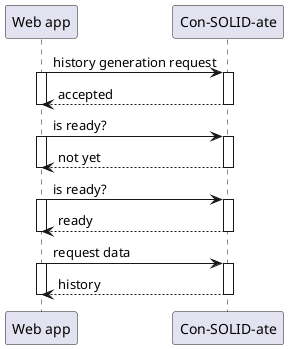 @startuml
'https://plantuml.com/sequence-diagram

participant  "Web app" as web
participant "Con-SOLID-ate" as consolidate
web -> consolidate++: history generation request
activate web

consolidate --> web--: accepted

deactivate web

web -> consolidate++: is ready?
activate web

consolidate --> web--: not yet
deactivate web

web -> consolidate++: is ready?
activate web

consolidate --> web--: ready
deactivate web

web -> consolidate++: request data
activate web

consolidate --> web--: history
deactivate web
@enduml